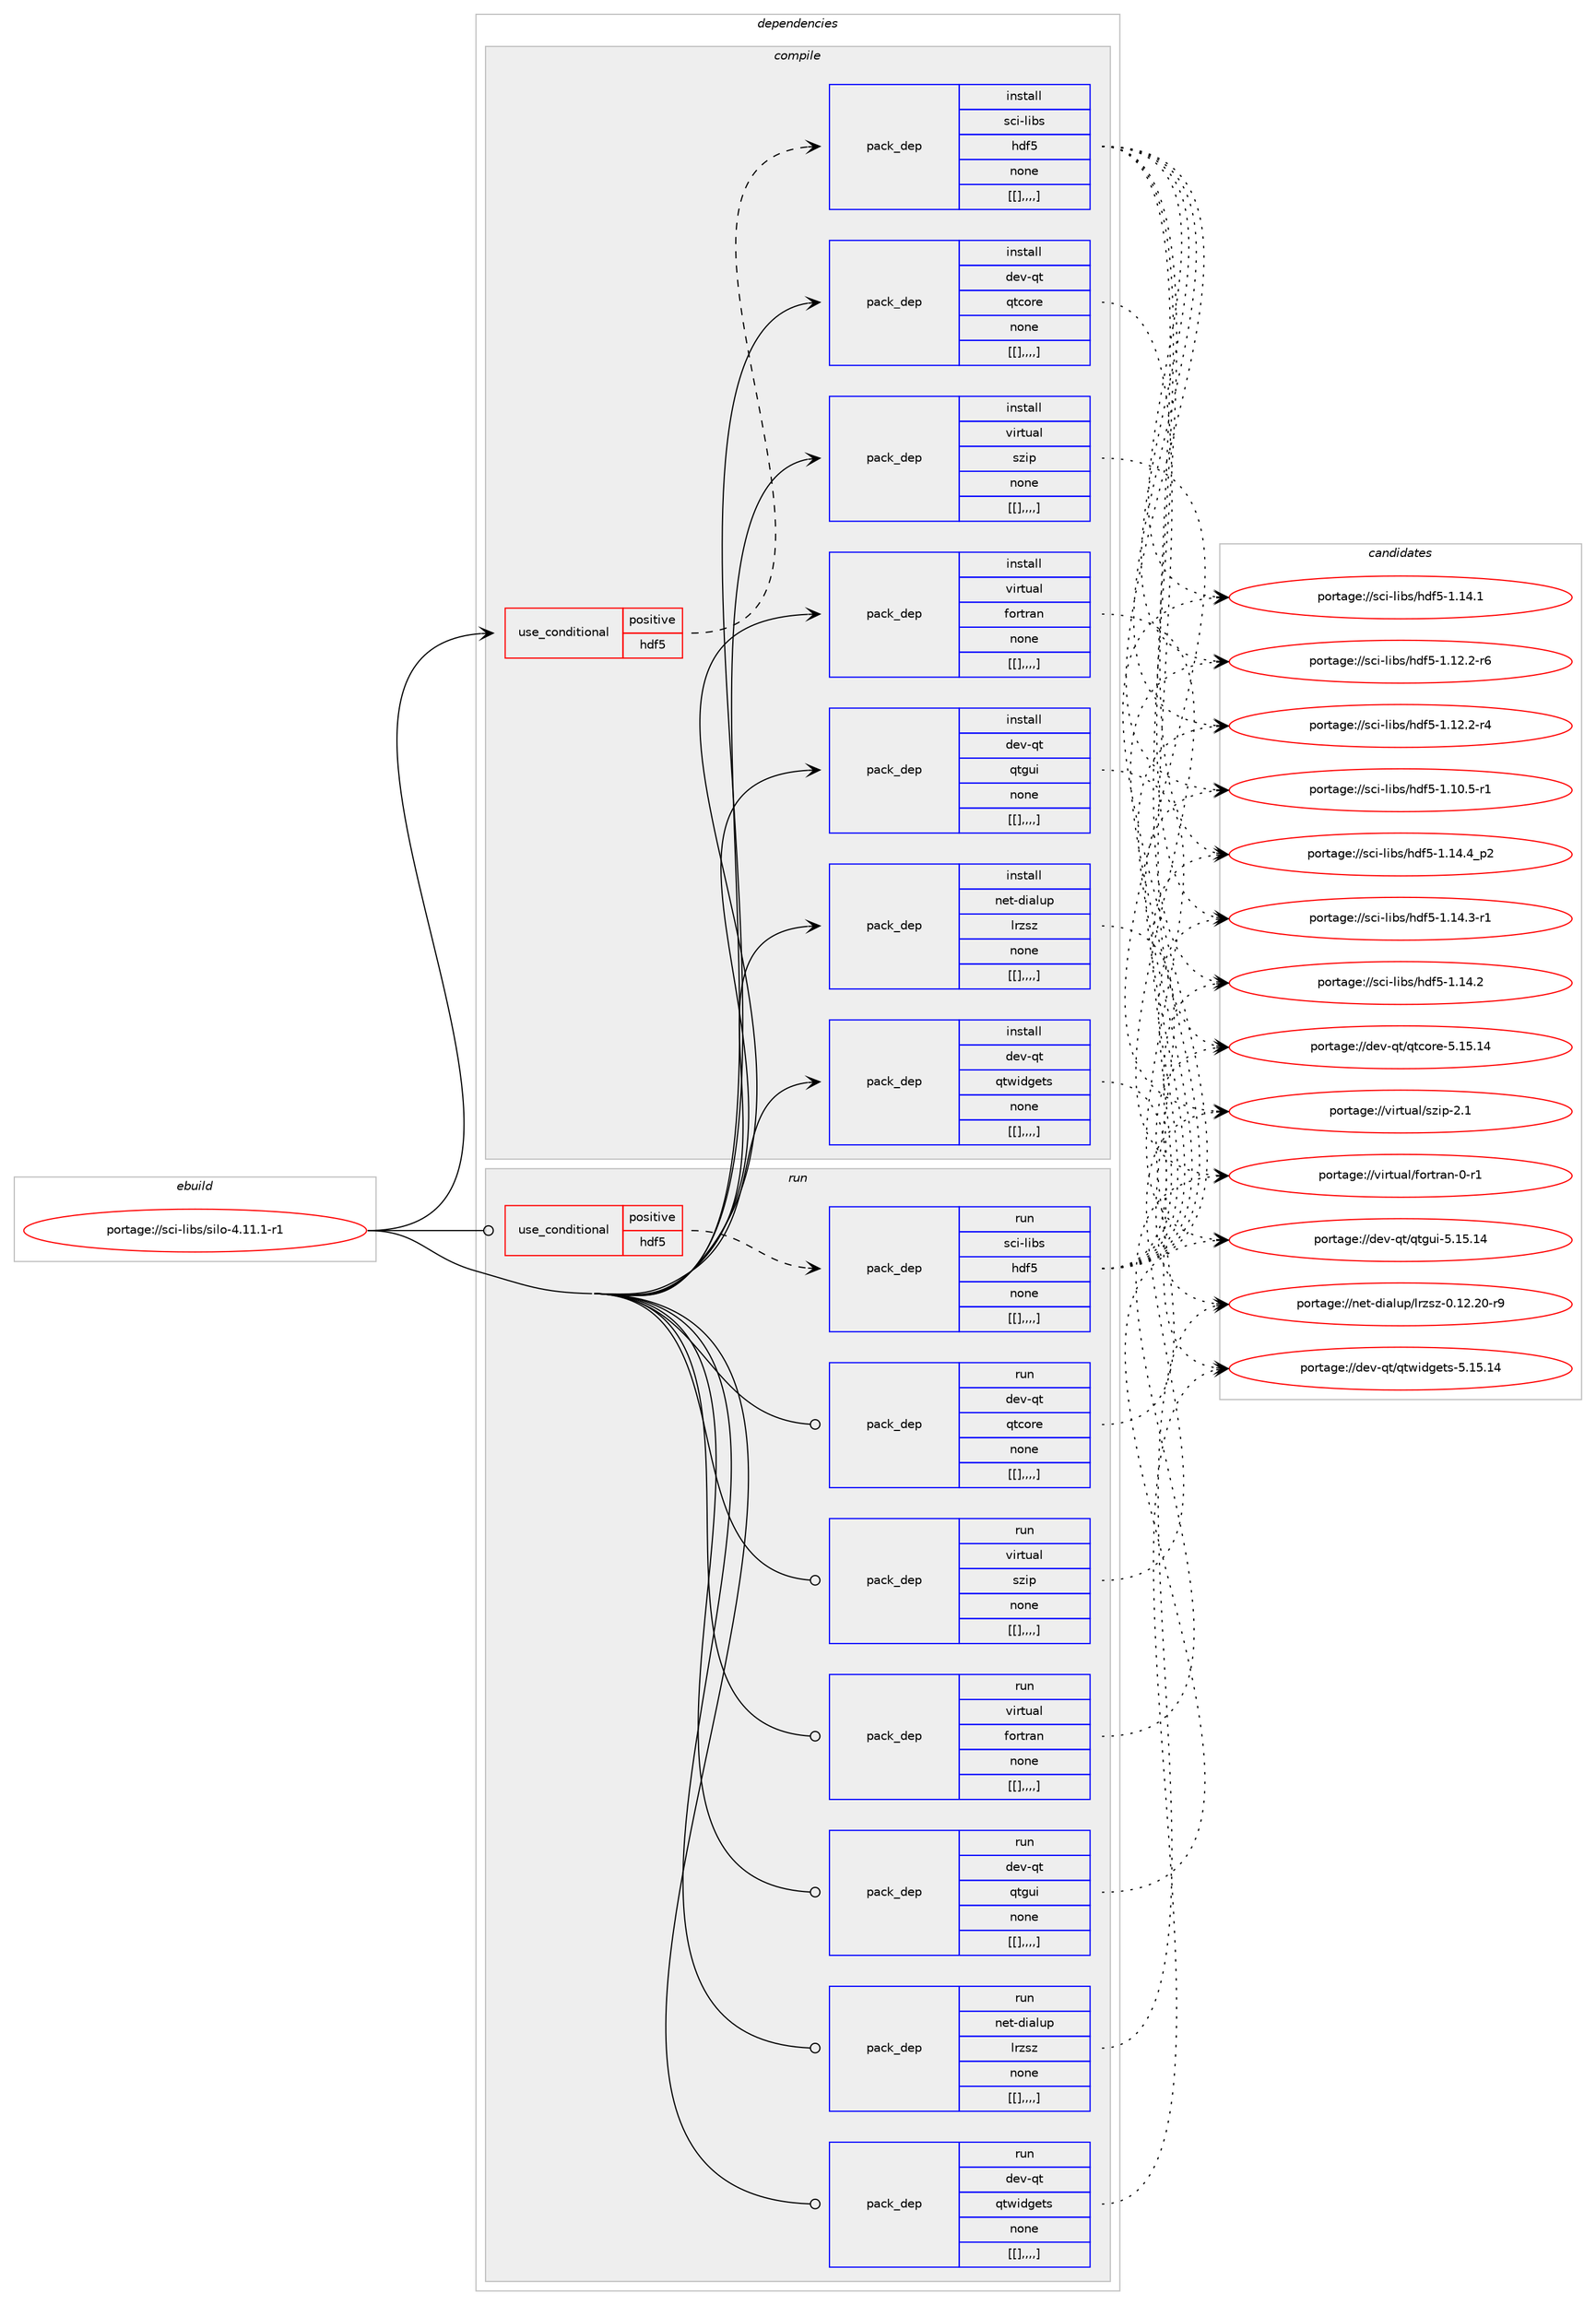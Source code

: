digraph prolog {

# *************
# Graph options
# *************

newrank=true;
concentrate=true;
compound=true;
graph [rankdir=LR,fontname=Helvetica,fontsize=10,ranksep=1.5];#, ranksep=2.5, nodesep=0.2];
edge  [arrowhead=vee];
node  [fontname=Helvetica,fontsize=10];

# **********
# The ebuild
# **********

subgraph cluster_leftcol {
color=gray;
label=<<i>ebuild</i>>;
id [label="portage://sci-libs/silo-4.11.1-r1", color=red, width=4, href="../sci-libs/silo-4.11.1-r1.svg"];
}

# ****************
# The dependencies
# ****************

subgraph cluster_midcol {
color=gray;
label=<<i>dependencies</i>>;
subgraph cluster_compile {
fillcolor="#eeeeee";
style=filled;
label=<<i>compile</i>>;
subgraph cond111341 {
dependency421411 [label=<<TABLE BORDER="0" CELLBORDER="1" CELLSPACING="0" CELLPADDING="4"><TR><TD ROWSPAN="3" CELLPADDING="10">use_conditional</TD></TR><TR><TD>positive</TD></TR><TR><TD>hdf5</TD></TR></TABLE>>, shape=none, color=red];
subgraph pack307068 {
dependency421412 [label=<<TABLE BORDER="0" CELLBORDER="1" CELLSPACING="0" CELLPADDING="4" WIDTH="220"><TR><TD ROWSPAN="6" CELLPADDING="30">pack_dep</TD></TR><TR><TD WIDTH="110">install</TD></TR><TR><TD>sci-libs</TD></TR><TR><TD>hdf5</TD></TR><TR><TD>none</TD></TR><TR><TD>[[],,,,]</TD></TR></TABLE>>, shape=none, color=blue];
}
dependency421411:e -> dependency421412:w [weight=20,style="dashed",arrowhead="vee"];
}
id:e -> dependency421411:w [weight=20,style="solid",arrowhead="vee"];
subgraph pack307069 {
dependency421413 [label=<<TABLE BORDER="0" CELLBORDER="1" CELLSPACING="0" CELLPADDING="4" WIDTH="220"><TR><TD ROWSPAN="6" CELLPADDING="30">pack_dep</TD></TR><TR><TD WIDTH="110">install</TD></TR><TR><TD>dev-qt</TD></TR><TR><TD>qtcore</TD></TR><TR><TD>none</TD></TR><TR><TD>[[],,,,]</TD></TR></TABLE>>, shape=none, color=blue];
}
id:e -> dependency421413:w [weight=20,style="solid",arrowhead="vee"];
subgraph pack307070 {
dependency421414 [label=<<TABLE BORDER="0" CELLBORDER="1" CELLSPACING="0" CELLPADDING="4" WIDTH="220"><TR><TD ROWSPAN="6" CELLPADDING="30">pack_dep</TD></TR><TR><TD WIDTH="110">install</TD></TR><TR><TD>dev-qt</TD></TR><TR><TD>qtgui</TD></TR><TR><TD>none</TD></TR><TR><TD>[[],,,,]</TD></TR></TABLE>>, shape=none, color=blue];
}
id:e -> dependency421414:w [weight=20,style="solid",arrowhead="vee"];
subgraph pack307071 {
dependency421415 [label=<<TABLE BORDER="0" CELLBORDER="1" CELLSPACING="0" CELLPADDING="4" WIDTH="220"><TR><TD ROWSPAN="6" CELLPADDING="30">pack_dep</TD></TR><TR><TD WIDTH="110">install</TD></TR><TR><TD>dev-qt</TD></TR><TR><TD>qtwidgets</TD></TR><TR><TD>none</TD></TR><TR><TD>[[],,,,]</TD></TR></TABLE>>, shape=none, color=blue];
}
id:e -> dependency421415:w [weight=20,style="solid",arrowhead="vee"];
subgraph pack307072 {
dependency421416 [label=<<TABLE BORDER="0" CELLBORDER="1" CELLSPACING="0" CELLPADDING="4" WIDTH="220"><TR><TD ROWSPAN="6" CELLPADDING="30">pack_dep</TD></TR><TR><TD WIDTH="110">install</TD></TR><TR><TD>net-dialup</TD></TR><TR><TD>lrzsz</TD></TR><TR><TD>none</TD></TR><TR><TD>[[],,,,]</TD></TR></TABLE>>, shape=none, color=blue];
}
id:e -> dependency421416:w [weight=20,style="solid",arrowhead="vee"];
subgraph pack307073 {
dependency421417 [label=<<TABLE BORDER="0" CELLBORDER="1" CELLSPACING="0" CELLPADDING="4" WIDTH="220"><TR><TD ROWSPAN="6" CELLPADDING="30">pack_dep</TD></TR><TR><TD WIDTH="110">install</TD></TR><TR><TD>virtual</TD></TR><TR><TD>fortran</TD></TR><TR><TD>none</TD></TR><TR><TD>[[],,,,]</TD></TR></TABLE>>, shape=none, color=blue];
}
id:e -> dependency421417:w [weight=20,style="solid",arrowhead="vee"];
subgraph pack307074 {
dependency421418 [label=<<TABLE BORDER="0" CELLBORDER="1" CELLSPACING="0" CELLPADDING="4" WIDTH="220"><TR><TD ROWSPAN="6" CELLPADDING="30">pack_dep</TD></TR><TR><TD WIDTH="110">install</TD></TR><TR><TD>virtual</TD></TR><TR><TD>szip</TD></TR><TR><TD>none</TD></TR><TR><TD>[[],,,,]</TD></TR></TABLE>>, shape=none, color=blue];
}
id:e -> dependency421418:w [weight=20,style="solid",arrowhead="vee"];
}
subgraph cluster_compileandrun {
fillcolor="#eeeeee";
style=filled;
label=<<i>compile and run</i>>;
}
subgraph cluster_run {
fillcolor="#eeeeee";
style=filled;
label=<<i>run</i>>;
subgraph cond111342 {
dependency421419 [label=<<TABLE BORDER="0" CELLBORDER="1" CELLSPACING="0" CELLPADDING="4"><TR><TD ROWSPAN="3" CELLPADDING="10">use_conditional</TD></TR><TR><TD>positive</TD></TR><TR><TD>hdf5</TD></TR></TABLE>>, shape=none, color=red];
subgraph pack307075 {
dependency421420 [label=<<TABLE BORDER="0" CELLBORDER="1" CELLSPACING="0" CELLPADDING="4" WIDTH="220"><TR><TD ROWSPAN="6" CELLPADDING="30">pack_dep</TD></TR><TR><TD WIDTH="110">run</TD></TR><TR><TD>sci-libs</TD></TR><TR><TD>hdf5</TD></TR><TR><TD>none</TD></TR><TR><TD>[[],,,,]</TD></TR></TABLE>>, shape=none, color=blue];
}
dependency421419:e -> dependency421420:w [weight=20,style="dashed",arrowhead="vee"];
}
id:e -> dependency421419:w [weight=20,style="solid",arrowhead="odot"];
subgraph pack307076 {
dependency421421 [label=<<TABLE BORDER="0" CELLBORDER="1" CELLSPACING="0" CELLPADDING="4" WIDTH="220"><TR><TD ROWSPAN="6" CELLPADDING="30">pack_dep</TD></TR><TR><TD WIDTH="110">run</TD></TR><TR><TD>dev-qt</TD></TR><TR><TD>qtcore</TD></TR><TR><TD>none</TD></TR><TR><TD>[[],,,,]</TD></TR></TABLE>>, shape=none, color=blue];
}
id:e -> dependency421421:w [weight=20,style="solid",arrowhead="odot"];
subgraph pack307077 {
dependency421422 [label=<<TABLE BORDER="0" CELLBORDER="1" CELLSPACING="0" CELLPADDING="4" WIDTH="220"><TR><TD ROWSPAN="6" CELLPADDING="30">pack_dep</TD></TR><TR><TD WIDTH="110">run</TD></TR><TR><TD>dev-qt</TD></TR><TR><TD>qtgui</TD></TR><TR><TD>none</TD></TR><TR><TD>[[],,,,]</TD></TR></TABLE>>, shape=none, color=blue];
}
id:e -> dependency421422:w [weight=20,style="solid",arrowhead="odot"];
subgraph pack307078 {
dependency421423 [label=<<TABLE BORDER="0" CELLBORDER="1" CELLSPACING="0" CELLPADDING="4" WIDTH="220"><TR><TD ROWSPAN="6" CELLPADDING="30">pack_dep</TD></TR><TR><TD WIDTH="110">run</TD></TR><TR><TD>dev-qt</TD></TR><TR><TD>qtwidgets</TD></TR><TR><TD>none</TD></TR><TR><TD>[[],,,,]</TD></TR></TABLE>>, shape=none, color=blue];
}
id:e -> dependency421423:w [weight=20,style="solid",arrowhead="odot"];
subgraph pack307079 {
dependency421424 [label=<<TABLE BORDER="0" CELLBORDER="1" CELLSPACING="0" CELLPADDING="4" WIDTH="220"><TR><TD ROWSPAN="6" CELLPADDING="30">pack_dep</TD></TR><TR><TD WIDTH="110">run</TD></TR><TR><TD>net-dialup</TD></TR><TR><TD>lrzsz</TD></TR><TR><TD>none</TD></TR><TR><TD>[[],,,,]</TD></TR></TABLE>>, shape=none, color=blue];
}
id:e -> dependency421424:w [weight=20,style="solid",arrowhead="odot"];
subgraph pack307080 {
dependency421425 [label=<<TABLE BORDER="0" CELLBORDER="1" CELLSPACING="0" CELLPADDING="4" WIDTH="220"><TR><TD ROWSPAN="6" CELLPADDING="30">pack_dep</TD></TR><TR><TD WIDTH="110">run</TD></TR><TR><TD>virtual</TD></TR><TR><TD>fortran</TD></TR><TR><TD>none</TD></TR><TR><TD>[[],,,,]</TD></TR></TABLE>>, shape=none, color=blue];
}
id:e -> dependency421425:w [weight=20,style="solid",arrowhead="odot"];
subgraph pack307081 {
dependency421426 [label=<<TABLE BORDER="0" CELLBORDER="1" CELLSPACING="0" CELLPADDING="4" WIDTH="220"><TR><TD ROWSPAN="6" CELLPADDING="30">pack_dep</TD></TR><TR><TD WIDTH="110">run</TD></TR><TR><TD>virtual</TD></TR><TR><TD>szip</TD></TR><TR><TD>none</TD></TR><TR><TD>[[],,,,]</TD></TR></TABLE>>, shape=none, color=blue];
}
id:e -> dependency421426:w [weight=20,style="solid",arrowhead="odot"];
}
}

# **************
# The candidates
# **************

subgraph cluster_choices {
rank=same;
color=gray;
label=<<i>candidates</i>>;

subgraph choice307068 {
color=black;
nodesep=1;
choice1159910545108105981154710410010253454946495246529511250 [label="portage://sci-libs/hdf5-1.14.4_p2", color=red, width=4,href="../sci-libs/hdf5-1.14.4_p2.svg"];
choice1159910545108105981154710410010253454946495246514511449 [label="portage://sci-libs/hdf5-1.14.3-r1", color=red, width=4,href="../sci-libs/hdf5-1.14.3-r1.svg"];
choice115991054510810598115471041001025345494649524650 [label="portage://sci-libs/hdf5-1.14.2", color=red, width=4,href="../sci-libs/hdf5-1.14.2.svg"];
choice115991054510810598115471041001025345494649524649 [label="portage://sci-libs/hdf5-1.14.1", color=red, width=4,href="../sci-libs/hdf5-1.14.1.svg"];
choice1159910545108105981154710410010253454946495046504511454 [label="portage://sci-libs/hdf5-1.12.2-r6", color=red, width=4,href="../sci-libs/hdf5-1.12.2-r6.svg"];
choice1159910545108105981154710410010253454946495046504511452 [label="portage://sci-libs/hdf5-1.12.2-r4", color=red, width=4,href="../sci-libs/hdf5-1.12.2-r4.svg"];
choice1159910545108105981154710410010253454946494846534511449 [label="portage://sci-libs/hdf5-1.10.5-r1", color=red, width=4,href="../sci-libs/hdf5-1.10.5-r1.svg"];
dependency421412:e -> choice1159910545108105981154710410010253454946495246529511250:w [style=dotted,weight="100"];
dependency421412:e -> choice1159910545108105981154710410010253454946495246514511449:w [style=dotted,weight="100"];
dependency421412:e -> choice115991054510810598115471041001025345494649524650:w [style=dotted,weight="100"];
dependency421412:e -> choice115991054510810598115471041001025345494649524649:w [style=dotted,weight="100"];
dependency421412:e -> choice1159910545108105981154710410010253454946495046504511454:w [style=dotted,weight="100"];
dependency421412:e -> choice1159910545108105981154710410010253454946495046504511452:w [style=dotted,weight="100"];
dependency421412:e -> choice1159910545108105981154710410010253454946494846534511449:w [style=dotted,weight="100"];
}
subgraph choice307069 {
color=black;
nodesep=1;
choice1001011184511311647113116991111141014553464953464952 [label="portage://dev-qt/qtcore-5.15.14", color=red, width=4,href="../dev-qt/qtcore-5.15.14.svg"];
dependency421413:e -> choice1001011184511311647113116991111141014553464953464952:w [style=dotted,weight="100"];
}
subgraph choice307070 {
color=black;
nodesep=1;
choice10010111845113116471131161031171054553464953464952 [label="portage://dev-qt/qtgui-5.15.14", color=red, width=4,href="../dev-qt/qtgui-5.15.14.svg"];
dependency421414:e -> choice10010111845113116471131161031171054553464953464952:w [style=dotted,weight="100"];
}
subgraph choice307071 {
color=black;
nodesep=1;
choice10010111845113116471131161191051001031011161154553464953464952 [label="portage://dev-qt/qtwidgets-5.15.14", color=red, width=4,href="../dev-qt/qtwidgets-5.15.14.svg"];
dependency421415:e -> choice10010111845113116471131161191051001031011161154553464953464952:w [style=dotted,weight="100"];
}
subgraph choice307072 {
color=black;
nodesep=1;
choice11010111645100105971081171124710811412211512245484649504650484511457 [label="portage://net-dialup/lrzsz-0.12.20-r9", color=red, width=4,href="../net-dialup/lrzsz-0.12.20-r9.svg"];
dependency421416:e -> choice11010111645100105971081171124710811412211512245484649504650484511457:w [style=dotted,weight="100"];
}
subgraph choice307073 {
color=black;
nodesep=1;
choice11810511411611797108471021111141161149711045484511449 [label="portage://virtual/fortran-0-r1", color=red, width=4,href="../virtual/fortran-0-r1.svg"];
dependency421417:e -> choice11810511411611797108471021111141161149711045484511449:w [style=dotted,weight="100"];
}
subgraph choice307074 {
color=black;
nodesep=1;
choice118105114116117971084711512210511245504649 [label="portage://virtual/szip-2.1", color=red, width=4,href="../virtual/szip-2.1.svg"];
dependency421418:e -> choice118105114116117971084711512210511245504649:w [style=dotted,weight="100"];
}
subgraph choice307075 {
color=black;
nodesep=1;
choice1159910545108105981154710410010253454946495246529511250 [label="portage://sci-libs/hdf5-1.14.4_p2", color=red, width=4,href="../sci-libs/hdf5-1.14.4_p2.svg"];
choice1159910545108105981154710410010253454946495246514511449 [label="portage://sci-libs/hdf5-1.14.3-r1", color=red, width=4,href="../sci-libs/hdf5-1.14.3-r1.svg"];
choice115991054510810598115471041001025345494649524650 [label="portage://sci-libs/hdf5-1.14.2", color=red, width=4,href="../sci-libs/hdf5-1.14.2.svg"];
choice115991054510810598115471041001025345494649524649 [label="portage://sci-libs/hdf5-1.14.1", color=red, width=4,href="../sci-libs/hdf5-1.14.1.svg"];
choice1159910545108105981154710410010253454946495046504511454 [label="portage://sci-libs/hdf5-1.12.2-r6", color=red, width=4,href="../sci-libs/hdf5-1.12.2-r6.svg"];
choice1159910545108105981154710410010253454946495046504511452 [label="portage://sci-libs/hdf5-1.12.2-r4", color=red, width=4,href="../sci-libs/hdf5-1.12.2-r4.svg"];
choice1159910545108105981154710410010253454946494846534511449 [label="portage://sci-libs/hdf5-1.10.5-r1", color=red, width=4,href="../sci-libs/hdf5-1.10.5-r1.svg"];
dependency421420:e -> choice1159910545108105981154710410010253454946495246529511250:w [style=dotted,weight="100"];
dependency421420:e -> choice1159910545108105981154710410010253454946495246514511449:w [style=dotted,weight="100"];
dependency421420:e -> choice115991054510810598115471041001025345494649524650:w [style=dotted,weight="100"];
dependency421420:e -> choice115991054510810598115471041001025345494649524649:w [style=dotted,weight="100"];
dependency421420:e -> choice1159910545108105981154710410010253454946495046504511454:w [style=dotted,weight="100"];
dependency421420:e -> choice1159910545108105981154710410010253454946495046504511452:w [style=dotted,weight="100"];
dependency421420:e -> choice1159910545108105981154710410010253454946494846534511449:w [style=dotted,weight="100"];
}
subgraph choice307076 {
color=black;
nodesep=1;
choice1001011184511311647113116991111141014553464953464952 [label="portage://dev-qt/qtcore-5.15.14", color=red, width=4,href="../dev-qt/qtcore-5.15.14.svg"];
dependency421421:e -> choice1001011184511311647113116991111141014553464953464952:w [style=dotted,weight="100"];
}
subgraph choice307077 {
color=black;
nodesep=1;
choice10010111845113116471131161031171054553464953464952 [label="portage://dev-qt/qtgui-5.15.14", color=red, width=4,href="../dev-qt/qtgui-5.15.14.svg"];
dependency421422:e -> choice10010111845113116471131161031171054553464953464952:w [style=dotted,weight="100"];
}
subgraph choice307078 {
color=black;
nodesep=1;
choice10010111845113116471131161191051001031011161154553464953464952 [label="portage://dev-qt/qtwidgets-5.15.14", color=red, width=4,href="../dev-qt/qtwidgets-5.15.14.svg"];
dependency421423:e -> choice10010111845113116471131161191051001031011161154553464953464952:w [style=dotted,weight="100"];
}
subgraph choice307079 {
color=black;
nodesep=1;
choice11010111645100105971081171124710811412211512245484649504650484511457 [label="portage://net-dialup/lrzsz-0.12.20-r9", color=red, width=4,href="../net-dialup/lrzsz-0.12.20-r9.svg"];
dependency421424:e -> choice11010111645100105971081171124710811412211512245484649504650484511457:w [style=dotted,weight="100"];
}
subgraph choice307080 {
color=black;
nodesep=1;
choice11810511411611797108471021111141161149711045484511449 [label="portage://virtual/fortran-0-r1", color=red, width=4,href="../virtual/fortran-0-r1.svg"];
dependency421425:e -> choice11810511411611797108471021111141161149711045484511449:w [style=dotted,weight="100"];
}
subgraph choice307081 {
color=black;
nodesep=1;
choice118105114116117971084711512210511245504649 [label="portage://virtual/szip-2.1", color=red, width=4,href="../virtual/szip-2.1.svg"];
dependency421426:e -> choice118105114116117971084711512210511245504649:w [style=dotted,weight="100"];
}
}

}
